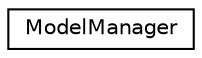 digraph "Graphical Class Hierarchy"
{
 // LATEX_PDF_SIZE
  edge [fontname="Helvetica",fontsize="10",labelfontname="Helvetica",labelfontsize="10"];
  node [fontname="Helvetica",fontsize="10",shape=record];
  rankdir="LR";
  Node0 [label="ModelManager",height=0.2,width=0.4,color="black", fillcolor="white", style="filled",URL="$classModelManager.html",tooltip=" "];
}
